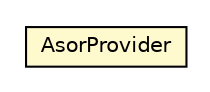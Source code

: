#!/usr/local/bin/dot
#
# Class diagram 
# Generated by UMLGraph version R5_6-24-gf6e263 (http://www.umlgraph.org/)
#

digraph G {
	edge [fontname="Helvetica",fontsize=10,labelfontname="Helvetica",labelfontsize=10];
	node [fontname="Helvetica",fontsize=10,shape=plaintext];
	nodesep=0.25;
	ranksep=0.5;
	// org.universAAL.service.asor.AsorProvider
	c2279998 [label=<<table title="org.universAAL.service.asor.AsorProvider" border="0" cellborder="1" cellspacing="0" cellpadding="2" port="p" bgcolor="lemonChiffon" href="./AsorProvider.html">
		<tr><td><table border="0" cellspacing="0" cellpadding="1">
<tr><td align="center" balign="center"> AsorProvider </td></tr>
		</table></td></tr>
		</table>>, URL="./AsorProvider.html", fontname="Helvetica", fontcolor="black", fontsize=10.0];
}

